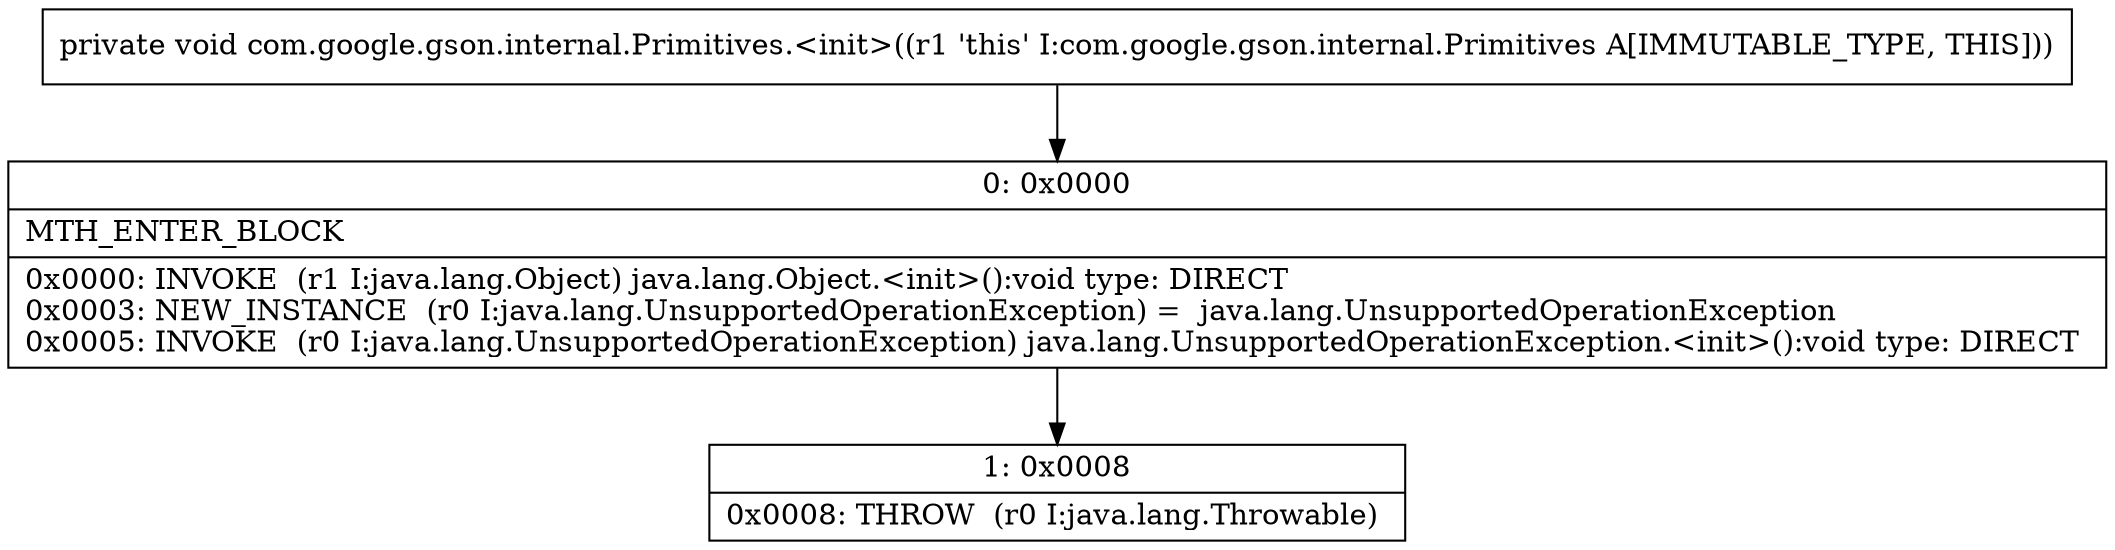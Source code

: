 digraph "CFG forcom.google.gson.internal.Primitives.\<init\>()V" {
Node_0 [shape=record,label="{0\:\ 0x0000|MTH_ENTER_BLOCK\l|0x0000: INVOKE  (r1 I:java.lang.Object) java.lang.Object.\<init\>():void type: DIRECT \l0x0003: NEW_INSTANCE  (r0 I:java.lang.UnsupportedOperationException) =  java.lang.UnsupportedOperationException \l0x0005: INVOKE  (r0 I:java.lang.UnsupportedOperationException) java.lang.UnsupportedOperationException.\<init\>():void type: DIRECT \l}"];
Node_1 [shape=record,label="{1\:\ 0x0008|0x0008: THROW  (r0 I:java.lang.Throwable) \l}"];
MethodNode[shape=record,label="{private void com.google.gson.internal.Primitives.\<init\>((r1 'this' I:com.google.gson.internal.Primitives A[IMMUTABLE_TYPE, THIS])) }"];
MethodNode -> Node_0;
Node_0 -> Node_1;
}

